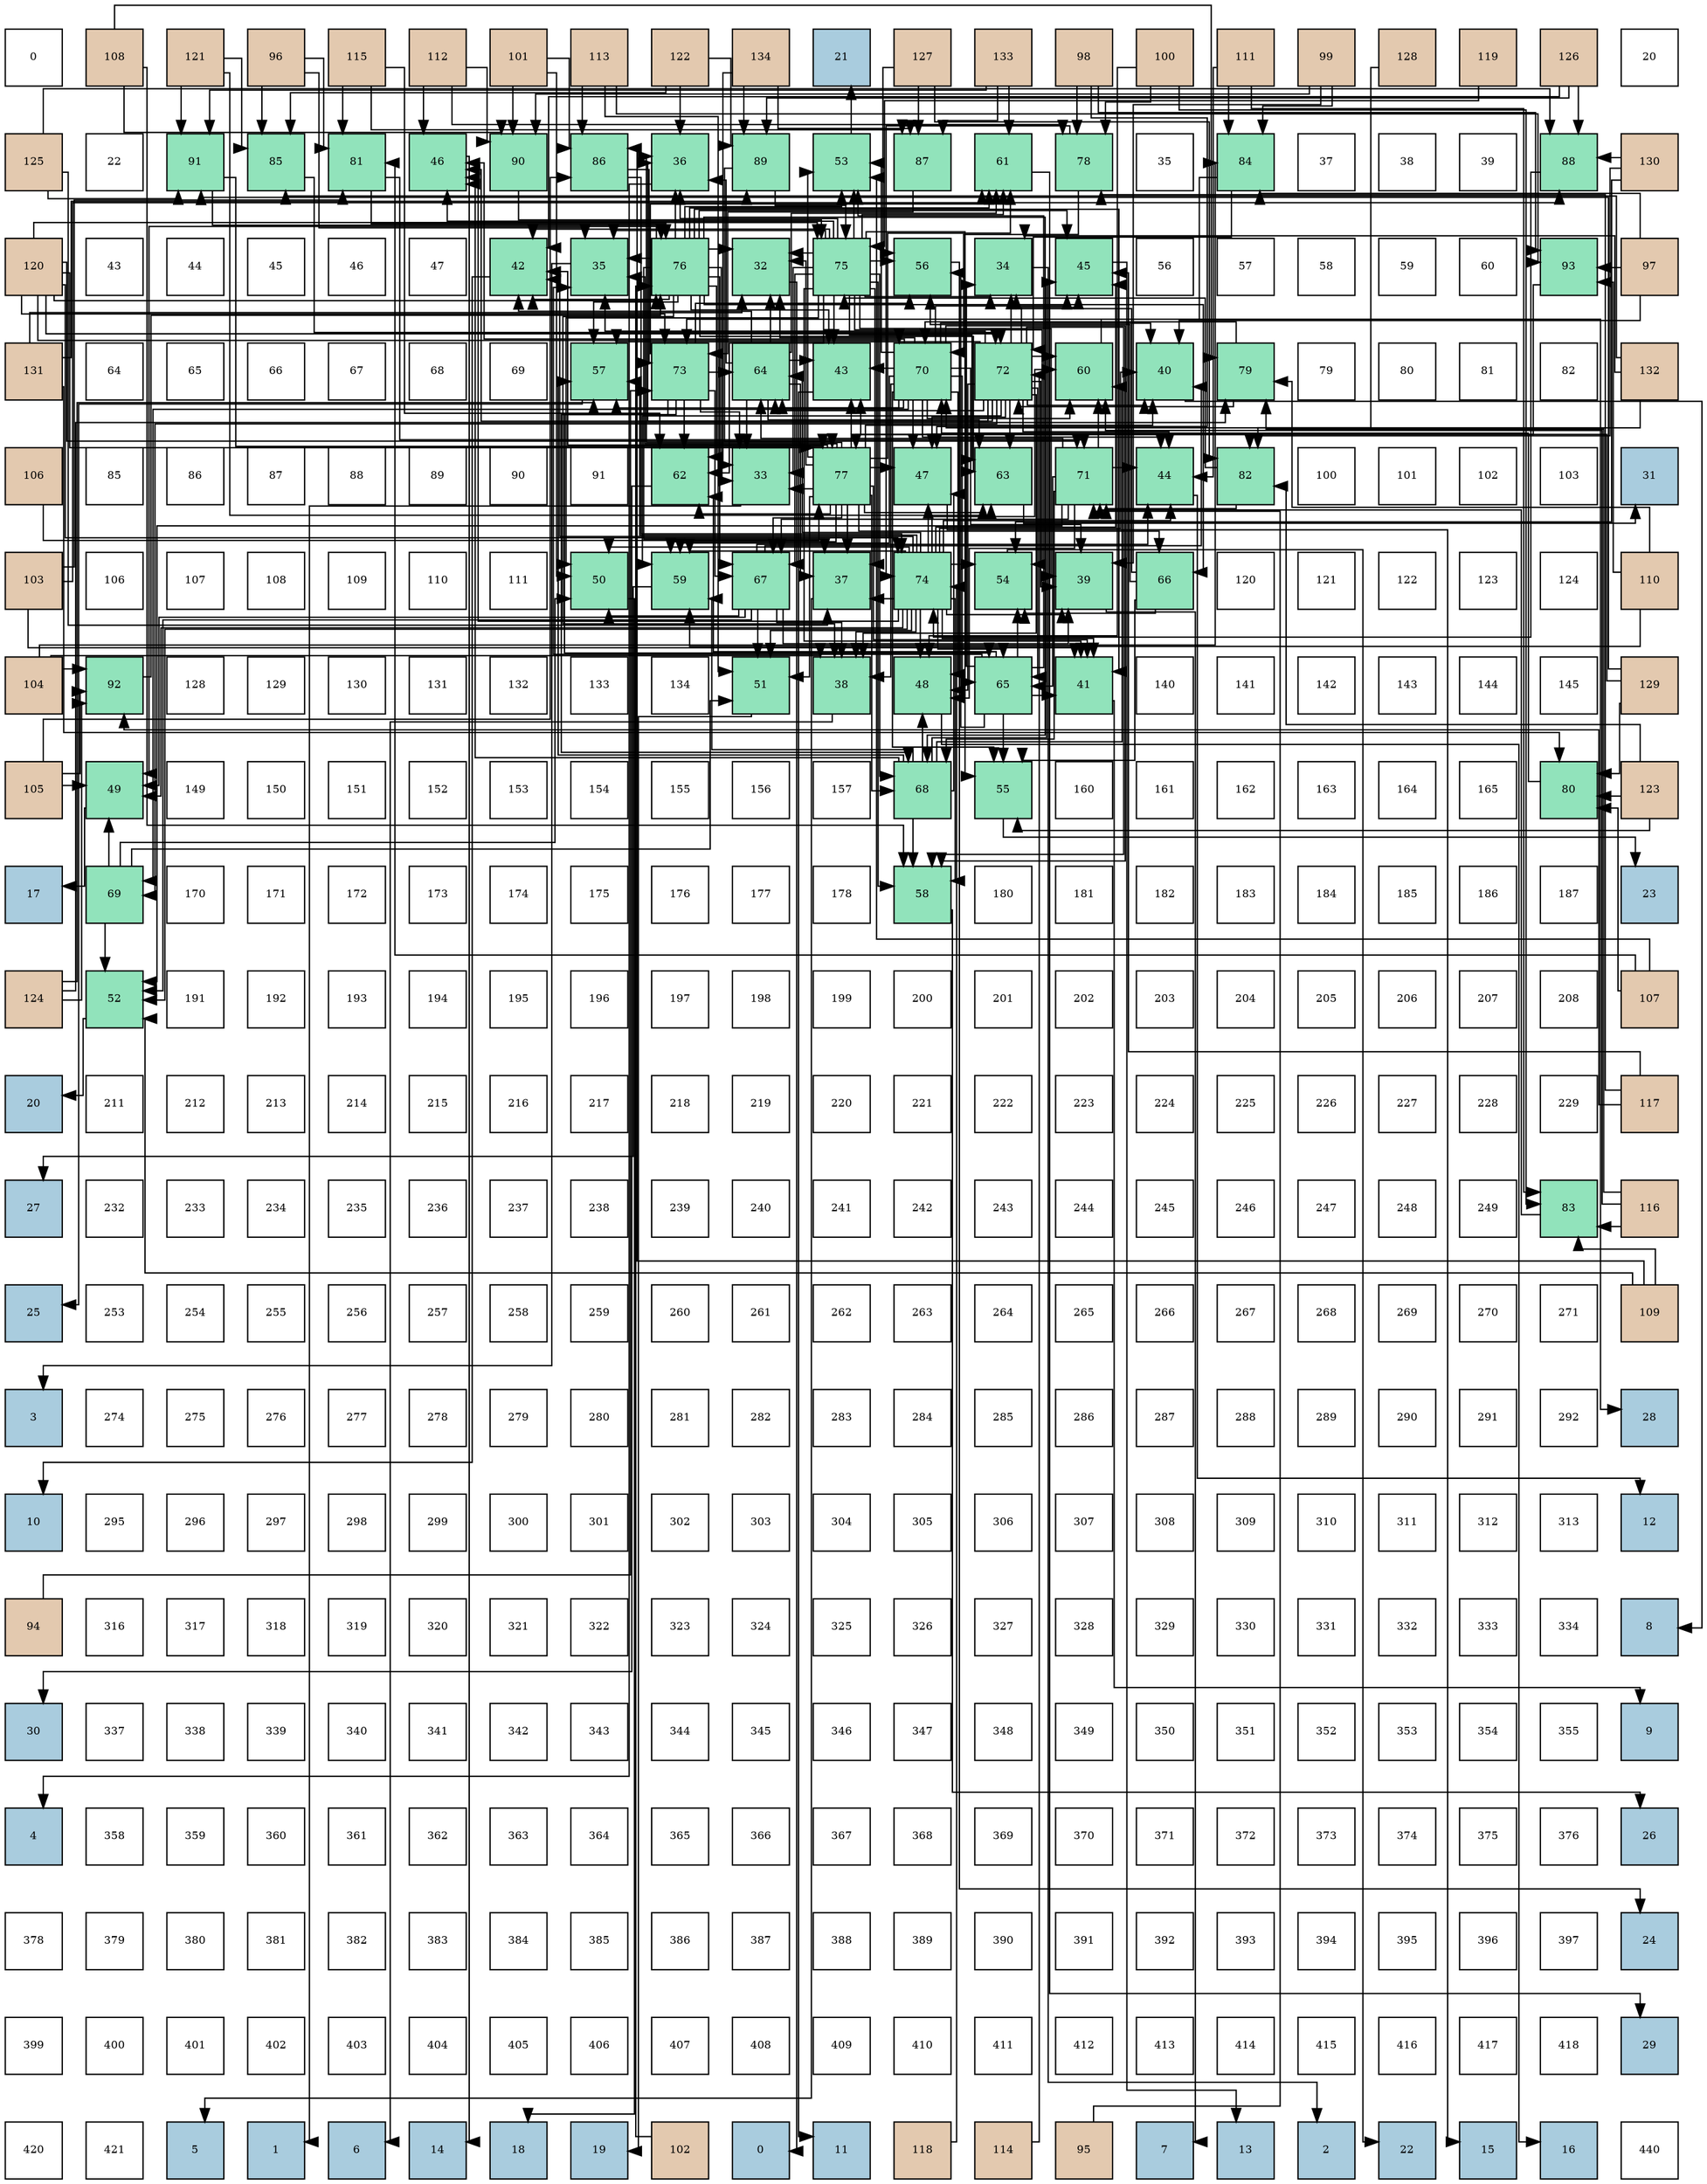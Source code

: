 digraph layout{
 rankdir=TB;
 splines=ortho;
 node [style=filled shape=square fixedsize=true width=0.6];
0[label="0", fontsize=8, fillcolor="#ffffff"];
1[label="108", fontsize=8, fillcolor="#e3c9af"];
2[label="121", fontsize=8, fillcolor="#e3c9af"];
3[label="96", fontsize=8, fillcolor="#e3c9af"];
4[label="115", fontsize=8, fillcolor="#e3c9af"];
5[label="112", fontsize=8, fillcolor="#e3c9af"];
6[label="101", fontsize=8, fillcolor="#e3c9af"];
7[label="113", fontsize=8, fillcolor="#e3c9af"];
8[label="122", fontsize=8, fillcolor="#e3c9af"];
9[label="134", fontsize=8, fillcolor="#e3c9af"];
10[label="21", fontsize=8, fillcolor="#a9ccde"];
11[label="127", fontsize=8, fillcolor="#e3c9af"];
12[label="133", fontsize=8, fillcolor="#e3c9af"];
13[label="98", fontsize=8, fillcolor="#e3c9af"];
14[label="100", fontsize=8, fillcolor="#e3c9af"];
15[label="111", fontsize=8, fillcolor="#e3c9af"];
16[label="99", fontsize=8, fillcolor="#e3c9af"];
17[label="128", fontsize=8, fillcolor="#e3c9af"];
18[label="119", fontsize=8, fillcolor="#e3c9af"];
19[label="126", fontsize=8, fillcolor="#e3c9af"];
20[label="20", fontsize=8, fillcolor="#ffffff"];
21[label="125", fontsize=8, fillcolor="#e3c9af"];
22[label="22", fontsize=8, fillcolor="#ffffff"];
23[label="91", fontsize=8, fillcolor="#91e3bb"];
24[label="85", fontsize=8, fillcolor="#91e3bb"];
25[label="81", fontsize=8, fillcolor="#91e3bb"];
26[label="46", fontsize=8, fillcolor="#91e3bb"];
27[label="90", fontsize=8, fillcolor="#91e3bb"];
28[label="86", fontsize=8, fillcolor="#91e3bb"];
29[label="36", fontsize=8, fillcolor="#91e3bb"];
30[label="89", fontsize=8, fillcolor="#91e3bb"];
31[label="53", fontsize=8, fillcolor="#91e3bb"];
32[label="87", fontsize=8, fillcolor="#91e3bb"];
33[label="61", fontsize=8, fillcolor="#91e3bb"];
34[label="78", fontsize=8, fillcolor="#91e3bb"];
35[label="35", fontsize=8, fillcolor="#ffffff"];
36[label="84", fontsize=8, fillcolor="#91e3bb"];
37[label="37", fontsize=8, fillcolor="#ffffff"];
38[label="38", fontsize=8, fillcolor="#ffffff"];
39[label="39", fontsize=8, fillcolor="#ffffff"];
40[label="88", fontsize=8, fillcolor="#91e3bb"];
41[label="130", fontsize=8, fillcolor="#e3c9af"];
42[label="120", fontsize=8, fillcolor="#e3c9af"];
43[label="43", fontsize=8, fillcolor="#ffffff"];
44[label="44", fontsize=8, fillcolor="#ffffff"];
45[label="45", fontsize=8, fillcolor="#ffffff"];
46[label="46", fontsize=8, fillcolor="#ffffff"];
47[label="47", fontsize=8, fillcolor="#ffffff"];
48[label="42", fontsize=8, fillcolor="#91e3bb"];
49[label="35", fontsize=8, fillcolor="#91e3bb"];
50[label="76", fontsize=8, fillcolor="#91e3bb"];
51[label="32", fontsize=8, fillcolor="#91e3bb"];
52[label="75", fontsize=8, fillcolor="#91e3bb"];
53[label="56", fontsize=8, fillcolor="#91e3bb"];
54[label="34", fontsize=8, fillcolor="#91e3bb"];
55[label="45", fontsize=8, fillcolor="#91e3bb"];
56[label="56", fontsize=8, fillcolor="#ffffff"];
57[label="57", fontsize=8, fillcolor="#ffffff"];
58[label="58", fontsize=8, fillcolor="#ffffff"];
59[label="59", fontsize=8, fillcolor="#ffffff"];
60[label="60", fontsize=8, fillcolor="#ffffff"];
61[label="93", fontsize=8, fillcolor="#91e3bb"];
62[label="97", fontsize=8, fillcolor="#e3c9af"];
63[label="131", fontsize=8, fillcolor="#e3c9af"];
64[label="64", fontsize=8, fillcolor="#ffffff"];
65[label="65", fontsize=8, fillcolor="#ffffff"];
66[label="66", fontsize=8, fillcolor="#ffffff"];
67[label="67", fontsize=8, fillcolor="#ffffff"];
68[label="68", fontsize=8, fillcolor="#ffffff"];
69[label="69", fontsize=8, fillcolor="#ffffff"];
70[label="57", fontsize=8, fillcolor="#91e3bb"];
71[label="73", fontsize=8, fillcolor="#91e3bb"];
72[label="64", fontsize=8, fillcolor="#91e3bb"];
73[label="43", fontsize=8, fillcolor="#91e3bb"];
74[label="70", fontsize=8, fillcolor="#91e3bb"];
75[label="72", fontsize=8, fillcolor="#91e3bb"];
76[label="60", fontsize=8, fillcolor="#91e3bb"];
77[label="40", fontsize=8, fillcolor="#91e3bb"];
78[label="79", fontsize=8, fillcolor="#91e3bb"];
79[label="79", fontsize=8, fillcolor="#ffffff"];
80[label="80", fontsize=8, fillcolor="#ffffff"];
81[label="81", fontsize=8, fillcolor="#ffffff"];
82[label="82", fontsize=8, fillcolor="#ffffff"];
83[label="132", fontsize=8, fillcolor="#e3c9af"];
84[label="106", fontsize=8, fillcolor="#e3c9af"];
85[label="85", fontsize=8, fillcolor="#ffffff"];
86[label="86", fontsize=8, fillcolor="#ffffff"];
87[label="87", fontsize=8, fillcolor="#ffffff"];
88[label="88", fontsize=8, fillcolor="#ffffff"];
89[label="89", fontsize=8, fillcolor="#ffffff"];
90[label="90", fontsize=8, fillcolor="#ffffff"];
91[label="91", fontsize=8, fillcolor="#ffffff"];
92[label="62", fontsize=8, fillcolor="#91e3bb"];
93[label="33", fontsize=8, fillcolor="#91e3bb"];
94[label="77", fontsize=8, fillcolor="#91e3bb"];
95[label="47", fontsize=8, fillcolor="#91e3bb"];
96[label="63", fontsize=8, fillcolor="#91e3bb"];
97[label="71", fontsize=8, fillcolor="#91e3bb"];
98[label="44", fontsize=8, fillcolor="#91e3bb"];
99[label="82", fontsize=8, fillcolor="#91e3bb"];
100[label="100", fontsize=8, fillcolor="#ffffff"];
101[label="101", fontsize=8, fillcolor="#ffffff"];
102[label="102", fontsize=8, fillcolor="#ffffff"];
103[label="103", fontsize=8, fillcolor="#ffffff"];
104[label="31", fontsize=8, fillcolor="#a9ccde"];
105[label="103", fontsize=8, fillcolor="#e3c9af"];
106[label="106", fontsize=8, fillcolor="#ffffff"];
107[label="107", fontsize=8, fillcolor="#ffffff"];
108[label="108", fontsize=8, fillcolor="#ffffff"];
109[label="109", fontsize=8, fillcolor="#ffffff"];
110[label="110", fontsize=8, fillcolor="#ffffff"];
111[label="111", fontsize=8, fillcolor="#ffffff"];
112[label="50", fontsize=8, fillcolor="#91e3bb"];
113[label="59", fontsize=8, fillcolor="#91e3bb"];
114[label="67", fontsize=8, fillcolor="#91e3bb"];
115[label="37", fontsize=8, fillcolor="#91e3bb"];
116[label="74", fontsize=8, fillcolor="#91e3bb"];
117[label="54", fontsize=8, fillcolor="#91e3bb"];
118[label="39", fontsize=8, fillcolor="#91e3bb"];
119[label="66", fontsize=8, fillcolor="#91e3bb"];
120[label="120", fontsize=8, fillcolor="#ffffff"];
121[label="121", fontsize=8, fillcolor="#ffffff"];
122[label="122", fontsize=8, fillcolor="#ffffff"];
123[label="123", fontsize=8, fillcolor="#ffffff"];
124[label="124", fontsize=8, fillcolor="#ffffff"];
125[label="110", fontsize=8, fillcolor="#e3c9af"];
126[label="104", fontsize=8, fillcolor="#e3c9af"];
127[label="92", fontsize=8, fillcolor="#91e3bb"];
128[label="128", fontsize=8, fillcolor="#ffffff"];
129[label="129", fontsize=8, fillcolor="#ffffff"];
130[label="130", fontsize=8, fillcolor="#ffffff"];
131[label="131", fontsize=8, fillcolor="#ffffff"];
132[label="132", fontsize=8, fillcolor="#ffffff"];
133[label="133", fontsize=8, fillcolor="#ffffff"];
134[label="134", fontsize=8, fillcolor="#ffffff"];
135[label="51", fontsize=8, fillcolor="#91e3bb"];
136[label="38", fontsize=8, fillcolor="#91e3bb"];
137[label="48", fontsize=8, fillcolor="#91e3bb"];
138[label="65", fontsize=8, fillcolor="#91e3bb"];
139[label="41", fontsize=8, fillcolor="#91e3bb"];
140[label="140", fontsize=8, fillcolor="#ffffff"];
141[label="141", fontsize=8, fillcolor="#ffffff"];
142[label="142", fontsize=8, fillcolor="#ffffff"];
143[label="143", fontsize=8, fillcolor="#ffffff"];
144[label="144", fontsize=8, fillcolor="#ffffff"];
145[label="145", fontsize=8, fillcolor="#ffffff"];
146[label="129", fontsize=8, fillcolor="#e3c9af"];
147[label="105", fontsize=8, fillcolor="#e3c9af"];
148[label="49", fontsize=8, fillcolor="#91e3bb"];
149[label="149", fontsize=8, fillcolor="#ffffff"];
150[label="150", fontsize=8, fillcolor="#ffffff"];
151[label="151", fontsize=8, fillcolor="#ffffff"];
152[label="152", fontsize=8, fillcolor="#ffffff"];
153[label="153", fontsize=8, fillcolor="#ffffff"];
154[label="154", fontsize=8, fillcolor="#ffffff"];
155[label="155", fontsize=8, fillcolor="#ffffff"];
156[label="156", fontsize=8, fillcolor="#ffffff"];
157[label="157", fontsize=8, fillcolor="#ffffff"];
158[label="68", fontsize=8, fillcolor="#91e3bb"];
159[label="55", fontsize=8, fillcolor="#91e3bb"];
160[label="160", fontsize=8, fillcolor="#ffffff"];
161[label="161", fontsize=8, fillcolor="#ffffff"];
162[label="162", fontsize=8, fillcolor="#ffffff"];
163[label="163", fontsize=8, fillcolor="#ffffff"];
164[label="164", fontsize=8, fillcolor="#ffffff"];
165[label="165", fontsize=8, fillcolor="#ffffff"];
166[label="80", fontsize=8, fillcolor="#91e3bb"];
167[label="123", fontsize=8, fillcolor="#e3c9af"];
168[label="17", fontsize=8, fillcolor="#a9ccde"];
169[label="69", fontsize=8, fillcolor="#91e3bb"];
170[label="170", fontsize=8, fillcolor="#ffffff"];
171[label="171", fontsize=8, fillcolor="#ffffff"];
172[label="172", fontsize=8, fillcolor="#ffffff"];
173[label="173", fontsize=8, fillcolor="#ffffff"];
174[label="174", fontsize=8, fillcolor="#ffffff"];
175[label="175", fontsize=8, fillcolor="#ffffff"];
176[label="176", fontsize=8, fillcolor="#ffffff"];
177[label="177", fontsize=8, fillcolor="#ffffff"];
178[label="178", fontsize=8, fillcolor="#ffffff"];
179[label="58", fontsize=8, fillcolor="#91e3bb"];
180[label="180", fontsize=8, fillcolor="#ffffff"];
181[label="181", fontsize=8, fillcolor="#ffffff"];
182[label="182", fontsize=8, fillcolor="#ffffff"];
183[label="183", fontsize=8, fillcolor="#ffffff"];
184[label="184", fontsize=8, fillcolor="#ffffff"];
185[label="185", fontsize=8, fillcolor="#ffffff"];
186[label="186", fontsize=8, fillcolor="#ffffff"];
187[label="187", fontsize=8, fillcolor="#ffffff"];
188[label="23", fontsize=8, fillcolor="#a9ccde"];
189[label="124", fontsize=8, fillcolor="#e3c9af"];
190[label="52", fontsize=8, fillcolor="#91e3bb"];
191[label="191", fontsize=8, fillcolor="#ffffff"];
192[label="192", fontsize=8, fillcolor="#ffffff"];
193[label="193", fontsize=8, fillcolor="#ffffff"];
194[label="194", fontsize=8, fillcolor="#ffffff"];
195[label="195", fontsize=8, fillcolor="#ffffff"];
196[label="196", fontsize=8, fillcolor="#ffffff"];
197[label="197", fontsize=8, fillcolor="#ffffff"];
198[label="198", fontsize=8, fillcolor="#ffffff"];
199[label="199", fontsize=8, fillcolor="#ffffff"];
200[label="200", fontsize=8, fillcolor="#ffffff"];
201[label="201", fontsize=8, fillcolor="#ffffff"];
202[label="202", fontsize=8, fillcolor="#ffffff"];
203[label="203", fontsize=8, fillcolor="#ffffff"];
204[label="204", fontsize=8, fillcolor="#ffffff"];
205[label="205", fontsize=8, fillcolor="#ffffff"];
206[label="206", fontsize=8, fillcolor="#ffffff"];
207[label="207", fontsize=8, fillcolor="#ffffff"];
208[label="208", fontsize=8, fillcolor="#ffffff"];
209[label="107", fontsize=8, fillcolor="#e3c9af"];
210[label="20", fontsize=8, fillcolor="#a9ccde"];
211[label="211", fontsize=8, fillcolor="#ffffff"];
212[label="212", fontsize=8, fillcolor="#ffffff"];
213[label="213", fontsize=8, fillcolor="#ffffff"];
214[label="214", fontsize=8, fillcolor="#ffffff"];
215[label="215", fontsize=8, fillcolor="#ffffff"];
216[label="216", fontsize=8, fillcolor="#ffffff"];
217[label="217", fontsize=8, fillcolor="#ffffff"];
218[label="218", fontsize=8, fillcolor="#ffffff"];
219[label="219", fontsize=8, fillcolor="#ffffff"];
220[label="220", fontsize=8, fillcolor="#ffffff"];
221[label="221", fontsize=8, fillcolor="#ffffff"];
222[label="222", fontsize=8, fillcolor="#ffffff"];
223[label="223", fontsize=8, fillcolor="#ffffff"];
224[label="224", fontsize=8, fillcolor="#ffffff"];
225[label="225", fontsize=8, fillcolor="#ffffff"];
226[label="226", fontsize=8, fillcolor="#ffffff"];
227[label="227", fontsize=8, fillcolor="#ffffff"];
228[label="228", fontsize=8, fillcolor="#ffffff"];
229[label="229", fontsize=8, fillcolor="#ffffff"];
230[label="117", fontsize=8, fillcolor="#e3c9af"];
231[label="27", fontsize=8, fillcolor="#a9ccde"];
232[label="232", fontsize=8, fillcolor="#ffffff"];
233[label="233", fontsize=8, fillcolor="#ffffff"];
234[label="234", fontsize=8, fillcolor="#ffffff"];
235[label="235", fontsize=8, fillcolor="#ffffff"];
236[label="236", fontsize=8, fillcolor="#ffffff"];
237[label="237", fontsize=8, fillcolor="#ffffff"];
238[label="238", fontsize=8, fillcolor="#ffffff"];
239[label="239", fontsize=8, fillcolor="#ffffff"];
240[label="240", fontsize=8, fillcolor="#ffffff"];
241[label="241", fontsize=8, fillcolor="#ffffff"];
242[label="242", fontsize=8, fillcolor="#ffffff"];
243[label="243", fontsize=8, fillcolor="#ffffff"];
244[label="244", fontsize=8, fillcolor="#ffffff"];
245[label="245", fontsize=8, fillcolor="#ffffff"];
246[label="246", fontsize=8, fillcolor="#ffffff"];
247[label="247", fontsize=8, fillcolor="#ffffff"];
248[label="248", fontsize=8, fillcolor="#ffffff"];
249[label="249", fontsize=8, fillcolor="#ffffff"];
250[label="83", fontsize=8, fillcolor="#91e3bb"];
251[label="116", fontsize=8, fillcolor="#e3c9af"];
252[label="25", fontsize=8, fillcolor="#a9ccde"];
253[label="253", fontsize=8, fillcolor="#ffffff"];
254[label="254", fontsize=8, fillcolor="#ffffff"];
255[label="255", fontsize=8, fillcolor="#ffffff"];
256[label="256", fontsize=8, fillcolor="#ffffff"];
257[label="257", fontsize=8, fillcolor="#ffffff"];
258[label="258", fontsize=8, fillcolor="#ffffff"];
259[label="259", fontsize=8, fillcolor="#ffffff"];
260[label="260", fontsize=8, fillcolor="#ffffff"];
261[label="261", fontsize=8, fillcolor="#ffffff"];
262[label="262", fontsize=8, fillcolor="#ffffff"];
263[label="263", fontsize=8, fillcolor="#ffffff"];
264[label="264", fontsize=8, fillcolor="#ffffff"];
265[label="265", fontsize=8, fillcolor="#ffffff"];
266[label="266", fontsize=8, fillcolor="#ffffff"];
267[label="267", fontsize=8, fillcolor="#ffffff"];
268[label="268", fontsize=8, fillcolor="#ffffff"];
269[label="269", fontsize=8, fillcolor="#ffffff"];
270[label="270", fontsize=8, fillcolor="#ffffff"];
271[label="271", fontsize=8, fillcolor="#ffffff"];
272[label="109", fontsize=8, fillcolor="#e3c9af"];
273[label="3", fontsize=8, fillcolor="#a9ccde"];
274[label="274", fontsize=8, fillcolor="#ffffff"];
275[label="275", fontsize=8, fillcolor="#ffffff"];
276[label="276", fontsize=8, fillcolor="#ffffff"];
277[label="277", fontsize=8, fillcolor="#ffffff"];
278[label="278", fontsize=8, fillcolor="#ffffff"];
279[label="279", fontsize=8, fillcolor="#ffffff"];
280[label="280", fontsize=8, fillcolor="#ffffff"];
281[label="281", fontsize=8, fillcolor="#ffffff"];
282[label="282", fontsize=8, fillcolor="#ffffff"];
283[label="283", fontsize=8, fillcolor="#ffffff"];
284[label="284", fontsize=8, fillcolor="#ffffff"];
285[label="285", fontsize=8, fillcolor="#ffffff"];
286[label="286", fontsize=8, fillcolor="#ffffff"];
287[label="287", fontsize=8, fillcolor="#ffffff"];
288[label="288", fontsize=8, fillcolor="#ffffff"];
289[label="289", fontsize=8, fillcolor="#ffffff"];
290[label="290", fontsize=8, fillcolor="#ffffff"];
291[label="291", fontsize=8, fillcolor="#ffffff"];
292[label="292", fontsize=8, fillcolor="#ffffff"];
293[label="28", fontsize=8, fillcolor="#a9ccde"];
294[label="10", fontsize=8, fillcolor="#a9ccde"];
295[label="295", fontsize=8, fillcolor="#ffffff"];
296[label="296", fontsize=8, fillcolor="#ffffff"];
297[label="297", fontsize=8, fillcolor="#ffffff"];
298[label="298", fontsize=8, fillcolor="#ffffff"];
299[label="299", fontsize=8, fillcolor="#ffffff"];
300[label="300", fontsize=8, fillcolor="#ffffff"];
301[label="301", fontsize=8, fillcolor="#ffffff"];
302[label="302", fontsize=8, fillcolor="#ffffff"];
303[label="303", fontsize=8, fillcolor="#ffffff"];
304[label="304", fontsize=8, fillcolor="#ffffff"];
305[label="305", fontsize=8, fillcolor="#ffffff"];
306[label="306", fontsize=8, fillcolor="#ffffff"];
307[label="307", fontsize=8, fillcolor="#ffffff"];
308[label="308", fontsize=8, fillcolor="#ffffff"];
309[label="309", fontsize=8, fillcolor="#ffffff"];
310[label="310", fontsize=8, fillcolor="#ffffff"];
311[label="311", fontsize=8, fillcolor="#ffffff"];
312[label="312", fontsize=8, fillcolor="#ffffff"];
313[label="313", fontsize=8, fillcolor="#ffffff"];
314[label="12", fontsize=8, fillcolor="#a9ccde"];
315[label="94", fontsize=8, fillcolor="#e3c9af"];
316[label="316", fontsize=8, fillcolor="#ffffff"];
317[label="317", fontsize=8, fillcolor="#ffffff"];
318[label="318", fontsize=8, fillcolor="#ffffff"];
319[label="319", fontsize=8, fillcolor="#ffffff"];
320[label="320", fontsize=8, fillcolor="#ffffff"];
321[label="321", fontsize=8, fillcolor="#ffffff"];
322[label="322", fontsize=8, fillcolor="#ffffff"];
323[label="323", fontsize=8, fillcolor="#ffffff"];
324[label="324", fontsize=8, fillcolor="#ffffff"];
325[label="325", fontsize=8, fillcolor="#ffffff"];
326[label="326", fontsize=8, fillcolor="#ffffff"];
327[label="327", fontsize=8, fillcolor="#ffffff"];
328[label="328", fontsize=8, fillcolor="#ffffff"];
329[label="329", fontsize=8, fillcolor="#ffffff"];
330[label="330", fontsize=8, fillcolor="#ffffff"];
331[label="331", fontsize=8, fillcolor="#ffffff"];
332[label="332", fontsize=8, fillcolor="#ffffff"];
333[label="333", fontsize=8, fillcolor="#ffffff"];
334[label="334", fontsize=8, fillcolor="#ffffff"];
335[label="8", fontsize=8, fillcolor="#a9ccde"];
336[label="30", fontsize=8, fillcolor="#a9ccde"];
337[label="337", fontsize=8, fillcolor="#ffffff"];
338[label="338", fontsize=8, fillcolor="#ffffff"];
339[label="339", fontsize=8, fillcolor="#ffffff"];
340[label="340", fontsize=8, fillcolor="#ffffff"];
341[label="341", fontsize=8, fillcolor="#ffffff"];
342[label="342", fontsize=8, fillcolor="#ffffff"];
343[label="343", fontsize=8, fillcolor="#ffffff"];
344[label="344", fontsize=8, fillcolor="#ffffff"];
345[label="345", fontsize=8, fillcolor="#ffffff"];
346[label="346", fontsize=8, fillcolor="#ffffff"];
347[label="347", fontsize=8, fillcolor="#ffffff"];
348[label="348", fontsize=8, fillcolor="#ffffff"];
349[label="349", fontsize=8, fillcolor="#ffffff"];
350[label="350", fontsize=8, fillcolor="#ffffff"];
351[label="351", fontsize=8, fillcolor="#ffffff"];
352[label="352", fontsize=8, fillcolor="#ffffff"];
353[label="353", fontsize=8, fillcolor="#ffffff"];
354[label="354", fontsize=8, fillcolor="#ffffff"];
355[label="355", fontsize=8, fillcolor="#ffffff"];
356[label="9", fontsize=8, fillcolor="#a9ccde"];
357[label="4", fontsize=8, fillcolor="#a9ccde"];
358[label="358", fontsize=8, fillcolor="#ffffff"];
359[label="359", fontsize=8, fillcolor="#ffffff"];
360[label="360", fontsize=8, fillcolor="#ffffff"];
361[label="361", fontsize=8, fillcolor="#ffffff"];
362[label="362", fontsize=8, fillcolor="#ffffff"];
363[label="363", fontsize=8, fillcolor="#ffffff"];
364[label="364", fontsize=8, fillcolor="#ffffff"];
365[label="365", fontsize=8, fillcolor="#ffffff"];
366[label="366", fontsize=8, fillcolor="#ffffff"];
367[label="367", fontsize=8, fillcolor="#ffffff"];
368[label="368", fontsize=8, fillcolor="#ffffff"];
369[label="369", fontsize=8, fillcolor="#ffffff"];
370[label="370", fontsize=8, fillcolor="#ffffff"];
371[label="371", fontsize=8, fillcolor="#ffffff"];
372[label="372", fontsize=8, fillcolor="#ffffff"];
373[label="373", fontsize=8, fillcolor="#ffffff"];
374[label="374", fontsize=8, fillcolor="#ffffff"];
375[label="375", fontsize=8, fillcolor="#ffffff"];
376[label="376", fontsize=8, fillcolor="#ffffff"];
377[label="26", fontsize=8, fillcolor="#a9ccde"];
378[label="378", fontsize=8, fillcolor="#ffffff"];
379[label="379", fontsize=8, fillcolor="#ffffff"];
380[label="380", fontsize=8, fillcolor="#ffffff"];
381[label="381", fontsize=8, fillcolor="#ffffff"];
382[label="382", fontsize=8, fillcolor="#ffffff"];
383[label="383", fontsize=8, fillcolor="#ffffff"];
384[label="384", fontsize=8, fillcolor="#ffffff"];
385[label="385", fontsize=8, fillcolor="#ffffff"];
386[label="386", fontsize=8, fillcolor="#ffffff"];
387[label="387", fontsize=8, fillcolor="#ffffff"];
388[label="388", fontsize=8, fillcolor="#ffffff"];
389[label="389", fontsize=8, fillcolor="#ffffff"];
390[label="390", fontsize=8, fillcolor="#ffffff"];
391[label="391", fontsize=8, fillcolor="#ffffff"];
392[label="392", fontsize=8, fillcolor="#ffffff"];
393[label="393", fontsize=8, fillcolor="#ffffff"];
394[label="394", fontsize=8, fillcolor="#ffffff"];
395[label="395", fontsize=8, fillcolor="#ffffff"];
396[label="396", fontsize=8, fillcolor="#ffffff"];
397[label="397", fontsize=8, fillcolor="#ffffff"];
398[label="24", fontsize=8, fillcolor="#a9ccde"];
399[label="399", fontsize=8, fillcolor="#ffffff"];
400[label="400", fontsize=8, fillcolor="#ffffff"];
401[label="401", fontsize=8, fillcolor="#ffffff"];
402[label="402", fontsize=8, fillcolor="#ffffff"];
403[label="403", fontsize=8, fillcolor="#ffffff"];
404[label="404", fontsize=8, fillcolor="#ffffff"];
405[label="405", fontsize=8, fillcolor="#ffffff"];
406[label="406", fontsize=8, fillcolor="#ffffff"];
407[label="407", fontsize=8, fillcolor="#ffffff"];
408[label="408", fontsize=8, fillcolor="#ffffff"];
409[label="409", fontsize=8, fillcolor="#ffffff"];
410[label="410", fontsize=8, fillcolor="#ffffff"];
411[label="411", fontsize=8, fillcolor="#ffffff"];
412[label="412", fontsize=8, fillcolor="#ffffff"];
413[label="413", fontsize=8, fillcolor="#ffffff"];
414[label="414", fontsize=8, fillcolor="#ffffff"];
415[label="415", fontsize=8, fillcolor="#ffffff"];
416[label="416", fontsize=8, fillcolor="#ffffff"];
417[label="417", fontsize=8, fillcolor="#ffffff"];
418[label="418", fontsize=8, fillcolor="#ffffff"];
419[label="29", fontsize=8, fillcolor="#a9ccde"];
420[label="420", fontsize=8, fillcolor="#ffffff"];
421[label="421", fontsize=8, fillcolor="#ffffff"];
422[label="5", fontsize=8, fillcolor="#a9ccde"];
423[label="1", fontsize=8, fillcolor="#a9ccde"];
424[label="6", fontsize=8, fillcolor="#a9ccde"];
425[label="14", fontsize=8, fillcolor="#a9ccde"];
426[label="18", fontsize=8, fillcolor="#a9ccde"];
427[label="19", fontsize=8, fillcolor="#a9ccde"];
428[label="102", fontsize=8, fillcolor="#e3c9af"];
429[label="0", fontsize=8, fillcolor="#a9ccde"];
430[label="11", fontsize=8, fillcolor="#a9ccde"];
431[label="118", fontsize=8, fillcolor="#e3c9af"];
432[label="114", fontsize=8, fillcolor="#e3c9af"];
433[label="95", fontsize=8, fillcolor="#e3c9af"];
434[label="7", fontsize=8, fillcolor="#a9ccde"];
435[label="13", fontsize=8, fillcolor="#a9ccde"];
436[label="2", fontsize=8, fillcolor="#a9ccde"];
437[label="22", fontsize=8, fillcolor="#a9ccde"];
438[label="15", fontsize=8, fillcolor="#a9ccde"];
439[label="16", fontsize=8, fillcolor="#a9ccde"];
440[label="440", fontsize=8, fillcolor="#ffffff"];
edge [constraint=false, style=vis];51 -> 429;
93 -> 423;
54 -> 436;
49 -> 273;
29 -> 357;
115 -> 422;
136 -> 424;
118 -> 434;
77 -> 335;
139 -> 356;
48 -> 294;
73 -> 430;
98 -> 314;
55 -> 435;
26 -> 425;
95 -> 438;
137 -> 439;
148 -> 168;
112 -> 426;
135 -> 427;
190 -> 210;
31 -> 10;
117 -> 437;
159 -> 188;
53 -> 398;
70 -> 252;
179 -> 377;
113 -> 231;
76 -> 293;
33 -> 419;
92 -> 336;
96 -> 104;
72 -> 51;
72 -> 93;
72 -> 29;
72 -> 115;
72 -> 48;
72 -> 73;
72 -> 33;
72 -> 96;
138 -> 54;
138 -> 49;
138 -> 139;
138 -> 31;
138 -> 117;
138 -> 159;
138 -> 53;
138 -> 92;
119 -> 54;
119 -> 117;
119 -> 159;
119 -> 53;
114 -> 136;
114 -> 118;
114 -> 77;
114 -> 98;
114 -> 148;
114 -> 112;
114 -> 135;
114 -> 190;
158 -> 55;
158 -> 26;
158 -> 95;
158 -> 137;
158 -> 70;
158 -> 179;
158 -> 113;
158 -> 76;
169 -> 148;
169 -> 112;
169 -> 135;
169 -> 190;
74 -> 51;
74 -> 136;
74 -> 118;
74 -> 77;
74 -> 73;
74 -> 98;
74 -> 55;
74 -> 26;
74 -> 95;
74 -> 137;
74 -> 31;
74 -> 159;
74 -> 70;
74 -> 179;
74 -> 113;
74 -> 76;
74 -> 72;
74 -> 138;
74 -> 169;
97 -> 98;
97 -> 137;
97 -> 190;
97 -> 76;
97 -> 72;
97 -> 138;
97 -> 114;
97 -> 158;
75 -> 54;
75 -> 49;
75 -> 29;
75 -> 136;
75 -> 118;
75 -> 77;
75 -> 98;
75 -> 55;
75 -> 26;
75 -> 95;
75 -> 137;
75 -> 70;
75 -> 179;
75 -> 113;
75 -> 76;
75 -> 96;
75 -> 72;
75 -> 138;
75 -> 169;
71 -> 93;
71 -> 53;
71 -> 33;
71 -> 92;
71 -> 72;
71 -> 138;
71 -> 114;
71 -> 158;
116 -> 115;
116 -> 136;
116 -> 118;
116 -> 77;
116 -> 139;
116 -> 48;
116 -> 98;
116 -> 55;
116 -> 26;
116 -> 95;
116 -> 137;
116 -> 148;
116 -> 112;
116 -> 135;
116 -> 190;
116 -> 117;
116 -> 70;
116 -> 179;
116 -> 113;
116 -> 76;
116 -> 72;
116 -> 138;
52 -> 51;
52 -> 93;
52 -> 54;
52 -> 49;
52 -> 29;
52 -> 115;
52 -> 118;
52 -> 139;
52 -> 48;
52 -> 73;
52 -> 26;
52 -> 112;
52 -> 31;
52 -> 117;
52 -> 159;
52 -> 53;
52 -> 179;
52 -> 33;
52 -> 92;
52 -> 96;
52 -> 114;
52 -> 158;
50 -> 51;
50 -> 93;
50 -> 49;
50 -> 29;
50 -> 115;
50 -> 136;
50 -> 139;
50 -> 48;
50 -> 73;
50 -> 55;
50 -> 148;
50 -> 31;
50 -> 70;
50 -> 33;
50 -> 92;
50 -> 96;
50 -> 119;
50 -> 114;
50 -> 158;
94 -> 51;
94 -> 93;
94 -> 49;
94 -> 29;
94 -> 115;
94 -> 77;
94 -> 139;
94 -> 48;
94 -> 73;
94 -> 95;
94 -> 135;
94 -> 31;
94 -> 113;
94 -> 33;
94 -> 92;
94 -> 96;
94 -> 119;
94 -> 114;
94 -> 158;
34 -> 74;
34 -> 116;
78 -> 74;
78 -> 75;
166 -> 74;
25 -> 97;
25 -> 50;
99 -> 97;
99 -> 52;
250 -> 97;
36 -> 75;
36 -> 71;
24 -> 75;
28 -> 71;
28 -> 116;
32 -> 71;
40 -> 116;
30 -> 52;
30 -> 94;
27 -> 52;
23 -> 50;
23 -> 94;
127 -> 50;
61 -> 94;
315 -> 71;
433 -> 97;
3 -> 49;
3 -> 25;
3 -> 24;
62 -> 77;
62 -> 36;
62 -> 61;
13 -> 95;
13 -> 34;
13 -> 61;
16 -> 118;
16 -> 36;
16 -> 27;
14 -> 137;
14 -> 34;
14 -> 250;
6 -> 112;
6 -> 28;
6 -> 27;
428 -> 50;
105 -> 139;
105 -> 25;
105 -> 40;
126 -> 136;
126 -> 36;
126 -> 127;
147 -> 148;
147 -> 28;
147 -> 127;
84 -> 94;
209 -> 31;
209 -> 166;
209 -> 25;
1 -> 179;
1 -> 78;
1 -> 27;
272 -> 190;
272 -> 250;
272 -> 28;
125 -> 113;
125 -> 78;
125 -> 61;
15 -> 98;
15 -> 250;
15 -> 36;
5 -> 26;
5 -> 34;
5 -> 27;
7 -> 135;
7 -> 28;
7 -> 61;
432 -> 75;
4 -> 92;
4 -> 25;
4 -> 32;
251 -> 76;
251 -> 78;
251 -> 250;
230 -> 55;
230 -> 34;
230 -> 127;
431 -> 116;
18 -> 52;
42 -> 74;
42 -> 97;
42 -> 75;
42 -> 71;
42 -> 116;
42 -> 52;
42 -> 50;
42 -> 94;
2 -> 96;
2 -> 24;
2 -> 23;
8 -> 29;
8 -> 24;
8 -> 30;
167 -> 159;
167 -> 166;
167 -> 99;
189 -> 70;
189 -> 78;
189 -> 127;
21 -> 115;
21 -> 40;
21 -> 23;
19 -> 48;
19 -> 40;
19 -> 30;
11 -> 53;
11 -> 99;
11 -> 32;
17 -> 74;
146 -> 73;
146 -> 166;
146 -> 23;
41 -> 117;
41 -> 99;
41 -> 40;
63 -> 51;
63 -> 166;
63 -> 30;
83 -> 54;
83 -> 99;
83 -> 24;
12 -> 33;
12 -> 32;
12 -> 23;
9 -> 93;
9 -> 32;
9 -> 30;
edge [constraint=true, style=invis];
0 -> 21 -> 42 -> 63 -> 84 -> 105 -> 126 -> 147 -> 168 -> 189 -> 210 -> 231 -> 252 -> 273 -> 294 -> 315 -> 336 -> 357 -> 378 -> 399 -> 420;
1 -> 22 -> 43 -> 64 -> 85 -> 106 -> 127 -> 148 -> 169 -> 190 -> 211 -> 232 -> 253 -> 274 -> 295 -> 316 -> 337 -> 358 -> 379 -> 400 -> 421;
2 -> 23 -> 44 -> 65 -> 86 -> 107 -> 128 -> 149 -> 170 -> 191 -> 212 -> 233 -> 254 -> 275 -> 296 -> 317 -> 338 -> 359 -> 380 -> 401 -> 422;
3 -> 24 -> 45 -> 66 -> 87 -> 108 -> 129 -> 150 -> 171 -> 192 -> 213 -> 234 -> 255 -> 276 -> 297 -> 318 -> 339 -> 360 -> 381 -> 402 -> 423;
4 -> 25 -> 46 -> 67 -> 88 -> 109 -> 130 -> 151 -> 172 -> 193 -> 214 -> 235 -> 256 -> 277 -> 298 -> 319 -> 340 -> 361 -> 382 -> 403 -> 424;
5 -> 26 -> 47 -> 68 -> 89 -> 110 -> 131 -> 152 -> 173 -> 194 -> 215 -> 236 -> 257 -> 278 -> 299 -> 320 -> 341 -> 362 -> 383 -> 404 -> 425;
6 -> 27 -> 48 -> 69 -> 90 -> 111 -> 132 -> 153 -> 174 -> 195 -> 216 -> 237 -> 258 -> 279 -> 300 -> 321 -> 342 -> 363 -> 384 -> 405 -> 426;
7 -> 28 -> 49 -> 70 -> 91 -> 112 -> 133 -> 154 -> 175 -> 196 -> 217 -> 238 -> 259 -> 280 -> 301 -> 322 -> 343 -> 364 -> 385 -> 406 -> 427;
8 -> 29 -> 50 -> 71 -> 92 -> 113 -> 134 -> 155 -> 176 -> 197 -> 218 -> 239 -> 260 -> 281 -> 302 -> 323 -> 344 -> 365 -> 386 -> 407 -> 428;
9 -> 30 -> 51 -> 72 -> 93 -> 114 -> 135 -> 156 -> 177 -> 198 -> 219 -> 240 -> 261 -> 282 -> 303 -> 324 -> 345 -> 366 -> 387 -> 408 -> 429;
10 -> 31 -> 52 -> 73 -> 94 -> 115 -> 136 -> 157 -> 178 -> 199 -> 220 -> 241 -> 262 -> 283 -> 304 -> 325 -> 346 -> 367 -> 388 -> 409 -> 430;
11 -> 32 -> 53 -> 74 -> 95 -> 116 -> 137 -> 158 -> 179 -> 200 -> 221 -> 242 -> 263 -> 284 -> 305 -> 326 -> 347 -> 368 -> 389 -> 410 -> 431;
12 -> 33 -> 54 -> 75 -> 96 -> 117 -> 138 -> 159 -> 180 -> 201 -> 222 -> 243 -> 264 -> 285 -> 306 -> 327 -> 348 -> 369 -> 390 -> 411 -> 432;
13 -> 34 -> 55 -> 76 -> 97 -> 118 -> 139 -> 160 -> 181 -> 202 -> 223 -> 244 -> 265 -> 286 -> 307 -> 328 -> 349 -> 370 -> 391 -> 412 -> 433;
14 -> 35 -> 56 -> 77 -> 98 -> 119 -> 140 -> 161 -> 182 -> 203 -> 224 -> 245 -> 266 -> 287 -> 308 -> 329 -> 350 -> 371 -> 392 -> 413 -> 434;
15 -> 36 -> 57 -> 78 -> 99 -> 120 -> 141 -> 162 -> 183 -> 204 -> 225 -> 246 -> 267 -> 288 -> 309 -> 330 -> 351 -> 372 -> 393 -> 414 -> 435;
16 -> 37 -> 58 -> 79 -> 100 -> 121 -> 142 -> 163 -> 184 -> 205 -> 226 -> 247 -> 268 -> 289 -> 310 -> 331 -> 352 -> 373 -> 394 -> 415 -> 436;
17 -> 38 -> 59 -> 80 -> 101 -> 122 -> 143 -> 164 -> 185 -> 206 -> 227 -> 248 -> 269 -> 290 -> 311 -> 332 -> 353 -> 374 -> 395 -> 416 -> 437;
18 -> 39 -> 60 -> 81 -> 102 -> 123 -> 144 -> 165 -> 186 -> 207 -> 228 -> 249 -> 270 -> 291 -> 312 -> 333 -> 354 -> 375 -> 396 -> 417 -> 438;
19 -> 40 -> 61 -> 82 -> 103 -> 124 -> 145 -> 166 -> 187 -> 208 -> 229 -> 250 -> 271 -> 292 -> 313 -> 334 -> 355 -> 376 -> 397 -> 418 -> 439;
20 -> 41 -> 62 -> 83 -> 104 -> 125 -> 146 -> 167 -> 188 -> 209 -> 230 -> 251 -> 272 -> 293 -> 314 -> 335 -> 356 -> 377 -> 398 -> 419 -> 440;
rank = same {0 -> 1 -> 2 -> 3 -> 4 -> 5 -> 6 -> 7 -> 8 -> 9 -> 10 -> 11 -> 12 -> 13 -> 14 -> 15 -> 16 -> 17 -> 18 -> 19 -> 20};
rank = same {21 -> 22 -> 23 -> 24 -> 25 -> 26 -> 27 -> 28 -> 29 -> 30 -> 31 -> 32 -> 33 -> 34 -> 35 -> 36 -> 37 -> 38 -> 39 -> 40 -> 41};
rank = same {42 -> 43 -> 44 -> 45 -> 46 -> 47 -> 48 -> 49 -> 50 -> 51 -> 52 -> 53 -> 54 -> 55 -> 56 -> 57 -> 58 -> 59 -> 60 -> 61 -> 62};
rank = same {63 -> 64 -> 65 -> 66 -> 67 -> 68 -> 69 -> 70 -> 71 -> 72 -> 73 -> 74 -> 75 -> 76 -> 77 -> 78 -> 79 -> 80 -> 81 -> 82 -> 83};
rank = same {84 -> 85 -> 86 -> 87 -> 88 -> 89 -> 90 -> 91 -> 92 -> 93 -> 94 -> 95 -> 96 -> 97 -> 98 -> 99 -> 100 -> 101 -> 102 -> 103 -> 104};
rank = same {105 -> 106 -> 107 -> 108 -> 109 -> 110 -> 111 -> 112 -> 113 -> 114 -> 115 -> 116 -> 117 -> 118 -> 119 -> 120 -> 121 -> 122 -> 123 -> 124 -> 125};
rank = same {126 -> 127 -> 128 -> 129 -> 130 -> 131 -> 132 -> 133 -> 134 -> 135 -> 136 -> 137 -> 138 -> 139 -> 140 -> 141 -> 142 -> 143 -> 144 -> 145 -> 146};
rank = same {147 -> 148 -> 149 -> 150 -> 151 -> 152 -> 153 -> 154 -> 155 -> 156 -> 157 -> 158 -> 159 -> 160 -> 161 -> 162 -> 163 -> 164 -> 165 -> 166 -> 167};
rank = same {168 -> 169 -> 170 -> 171 -> 172 -> 173 -> 174 -> 175 -> 176 -> 177 -> 178 -> 179 -> 180 -> 181 -> 182 -> 183 -> 184 -> 185 -> 186 -> 187 -> 188};
rank = same {189 -> 190 -> 191 -> 192 -> 193 -> 194 -> 195 -> 196 -> 197 -> 198 -> 199 -> 200 -> 201 -> 202 -> 203 -> 204 -> 205 -> 206 -> 207 -> 208 -> 209};
rank = same {210 -> 211 -> 212 -> 213 -> 214 -> 215 -> 216 -> 217 -> 218 -> 219 -> 220 -> 221 -> 222 -> 223 -> 224 -> 225 -> 226 -> 227 -> 228 -> 229 -> 230};
rank = same {231 -> 232 -> 233 -> 234 -> 235 -> 236 -> 237 -> 238 -> 239 -> 240 -> 241 -> 242 -> 243 -> 244 -> 245 -> 246 -> 247 -> 248 -> 249 -> 250 -> 251};
rank = same {252 -> 253 -> 254 -> 255 -> 256 -> 257 -> 258 -> 259 -> 260 -> 261 -> 262 -> 263 -> 264 -> 265 -> 266 -> 267 -> 268 -> 269 -> 270 -> 271 -> 272};
rank = same {273 -> 274 -> 275 -> 276 -> 277 -> 278 -> 279 -> 280 -> 281 -> 282 -> 283 -> 284 -> 285 -> 286 -> 287 -> 288 -> 289 -> 290 -> 291 -> 292 -> 293};
rank = same {294 -> 295 -> 296 -> 297 -> 298 -> 299 -> 300 -> 301 -> 302 -> 303 -> 304 -> 305 -> 306 -> 307 -> 308 -> 309 -> 310 -> 311 -> 312 -> 313 -> 314};
rank = same {315 -> 316 -> 317 -> 318 -> 319 -> 320 -> 321 -> 322 -> 323 -> 324 -> 325 -> 326 -> 327 -> 328 -> 329 -> 330 -> 331 -> 332 -> 333 -> 334 -> 335};
rank = same {336 -> 337 -> 338 -> 339 -> 340 -> 341 -> 342 -> 343 -> 344 -> 345 -> 346 -> 347 -> 348 -> 349 -> 350 -> 351 -> 352 -> 353 -> 354 -> 355 -> 356};
rank = same {357 -> 358 -> 359 -> 360 -> 361 -> 362 -> 363 -> 364 -> 365 -> 366 -> 367 -> 368 -> 369 -> 370 -> 371 -> 372 -> 373 -> 374 -> 375 -> 376 -> 377};
rank = same {378 -> 379 -> 380 -> 381 -> 382 -> 383 -> 384 -> 385 -> 386 -> 387 -> 388 -> 389 -> 390 -> 391 -> 392 -> 393 -> 394 -> 395 -> 396 -> 397 -> 398};
rank = same {399 -> 400 -> 401 -> 402 -> 403 -> 404 -> 405 -> 406 -> 407 -> 408 -> 409 -> 410 -> 411 -> 412 -> 413 -> 414 -> 415 -> 416 -> 417 -> 418 -> 419};
rank = same {420 -> 421 -> 422 -> 423 -> 424 -> 425 -> 426 -> 427 -> 428 -> 429 -> 430 -> 431 -> 432 -> 433 -> 434 -> 435 -> 436 -> 437 -> 438 -> 439 -> 440};
}